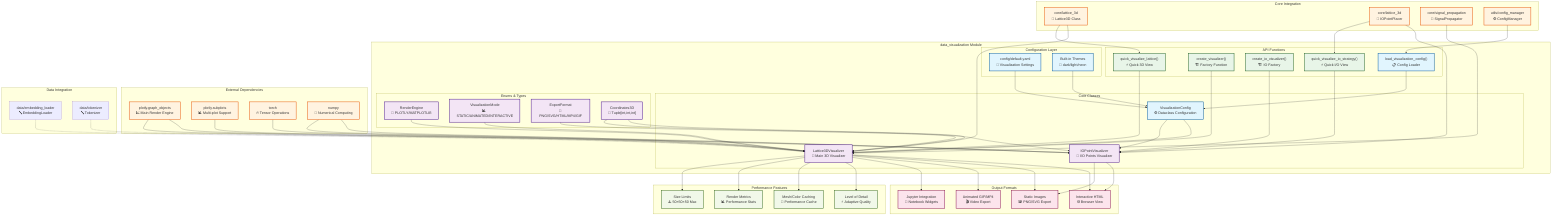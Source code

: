 graph TB
    subgraph "data_visualization Module"
        subgraph "Configuration Layer"
            CONFIG["config/default.yaml<br/>📄 Visualization Settings"]
            THEMES["Built-in Themes<br/>🎨 dark/light/neon"]
        end
        
        subgraph "Core Classes"
            VIS_CONFIG["VisualizationConfig<br/>⚙️ Dataclass Configuration"]
            L3D_VIS["Lattice3DVisualizer<br/>🧊 Main 3D Visualizer"]
            IO_VIS["IOPointVisualizer<br/>📍 I/O Points Visualizer"]
        end
        
        subgraph "Enums & Types"
            RENDER_ENGINE["RenderEngine<br/>🔧 PLOTLY/MATPLOTLIB"]
            VIS_MODE["VisualizationMode<br/>📊 STATIC/ANIMATED/INTERACTIVE"]
            EXPORT_FORMAT["ExportFormat<br/>💾 PNG/SVG/HTML/MP4/GIF"]
            COORDS_3D["Coordinates3D<br/>📐 Tuple[int,int,int]"]
        end
        
        subgraph "API Functions" 
            LOAD_CONFIG["load_visualization_config()<br/>📋 Config Loader"]
            CREATE_VIS["create_visualizer()<br/>🏗️ Factory Function"]
            CREATE_IO_VIS["create_io_visualizer()<br/>🏗️ IO Factory"]
            QUICK_LATTICE["quick_visualize_lattice()<br/>⚡ Quick 3D View"]
            QUICK_IO["quick_visualize_io_strategy()<br/>⚡ Quick I/O View"]
        end
    end
    
    subgraph "External Dependencies"
        PLOTLY["plotly.graph_objects<br/>📈 Main Render Engine"]
        PLOTLY_SUB["plotly.subplots<br/>📊 Multi-plot Support"]
        TORCH["torch<br/>🔥 Tensor Operations"]
        NUMPY["numpy<br/>🔢 Numerical Computing"]
    end
    
    subgraph "Core Integration"
        LATTICE_3D["core/lattice_3d<br/>🧊 Lattice3D Class"]
        IO_PLACER["core/lattice_3d<br/>📍 IOPointPlacer"]
        SIGNAL_PROP["core/signal_propagation<br/>📡 SignalPropagator"]
        CONFIG_MGR["utils/config_manager<br/>⚙️ ConfigManager"]
    end
    
    subgraph "Data Integration"
        EMBED_LOADER["data/embedding_loader<br/>🔤 EmbeddingLoader"]
        TOKENIZER["data/tokenizer<br/>🔤 Tokenizer"]
    end
    
    subgraph "Output Formats"
        INTERACTIVE["Interactive HTML<br/>🌐 Browser View"]
        STATIC_IMG["Static Images<br/>🖼️ PNG/SVG Export"]
        ANIMATION["Animated GIF/MP4<br/>🎬 Video Export"]
        JUPYTER["Jupyter Integration<br/>📓 Notebook Widgets"]
    end
    
    %% Configuration Flow
    CONFIG --> VIS_CONFIG
    THEMES --> VIS_CONFIG
    LOAD_CONFIG --> VIS_CONFIG
    
    %% Core Class Relationships
    VIS_CONFIG --> L3D_VIS
    VIS_CONFIG --> IO_VIS
    RENDER_ENGINE --> L3D_VIS
    VIS_MODE --> L3D_VIS
    EXPORT_FORMAT --> L3D_VIS
    COORDS_3D --> L3D_VIS
    COORDS_3D --> IO_VIS
    
    %% API Functions
    CREATE_VIS --> L3D_VIS
    CREATE_IO_VIS --> IO_VIS
    QUICK_LATTICE --> L3D_VIS
    QUICK_IO --> IO_VIS
    
    %% External Dependencies
    PLOTLY --> L3D_VIS
    PLOTLY --> IO_VIS
    PLOTLY_SUB --> IO_VIS
    TORCH --> L3D_VIS
    NUMPY --> L3D_VIS
    NUMPY --> IO_VIS
    
    %% Core Integration
    LATTICE_3D --> L3D_VIS
    LATTICE_3D --> QUICK_LATTICE
    IO_PLACER --> IO_VIS
    IO_PLACER --> QUICK_IO
    SIGNAL_PROP --> L3D_VIS
    CONFIG_MGR --> LOAD_CONFIG
    
    %% Data Integration (Future)
    EMBED_LOADER -.-> L3D_VIS
    TOKENIZER -.-> L3D_VIS
    
    %% Output Generation
    L3D_VIS --> INTERACTIVE
    L3D_VIS --> STATIC_IMG
    L3D_VIS --> ANIMATION
    L3D_VIS --> JUPYTER
    IO_VIS --> INTERACTIVE
    IO_VIS --> STATIC_IMG
    
    %% Performance & Optimization
    subgraph "Performance Features"
        LOD["Level of Detail<br/>⚡ Adaptive Quality"]
        CACHE["Mesh/Color Caching<br/>💾 Performance Cache"]
        METRICS["Render Metrics<br/>📊 Performance Stats"]
        MAX_SIZE["Size Limits<br/>⚠️ 50×50×50 Max"]
    end
    
    L3D_VIS --> LOD
    L3D_VIS --> CACHE  
    L3D_VIS --> METRICS
    L3D_VIS --> MAX_SIZE
    
    %% Styling
    classDef configClass fill:#e1f5fe,stroke:#01579b,stroke-width:2px
    classDef coreClass fill:#f3e5f5,stroke:#4a148c,stroke-width:2px
    classDef apiClass fill:#e8f5e8,stroke:#1b5e20,stroke-width:2px
    classDef externClass fill:#fff3e0,stroke:#e65100,stroke-width:2px
    classDef outputClass fill:#fce4ec,stroke:#880e4f,stroke-width:2px
    classDef perfClass fill:#f1f8e9,stroke:#33691e,stroke-width:2px
    
    class CONFIG,THEMES,VIS_CONFIG,LOAD_CONFIG configClass
    class L3D_VIS,IO_VIS,RENDER_ENGINE,VIS_MODE,EXPORT_FORMAT,COORDS_3D coreClass
    class CREATE_VIS,CREATE_IO_VIS,QUICK_LATTICE,QUICK_IO apiClass
    class PLOTLY,PLOTLY_SUB,TORCH,NUMPY,LATTICE_3D,IO_PLACER,SIGNAL_PROP,CONFIG_MGR externClass
    class INTERACTIVE,STATIC_IMG,ANIMATION,JUPYTER outputClass
    class LOD,CACHE,METRICS,MAX_SIZE perfClass